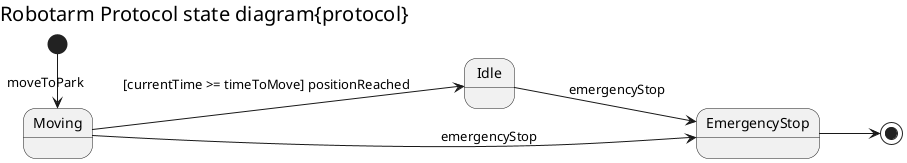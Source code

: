 @startuml protocolStateMachine

left header
<font size=20 color=black>Robotarm Protocol state diagram{protocol} </font>
endheader

left to right direction
State Moving
State Idle
State EmergencyStop

[*]-> Moving : moveToPark
Moving --> Idle : [currentTime >= timeToMove] positionReached 
Moving --> EmergencyStop : emergencyStop
Idle --> EmergencyStop : emergencyStop

EmergencyStop --> [*]
@enduml